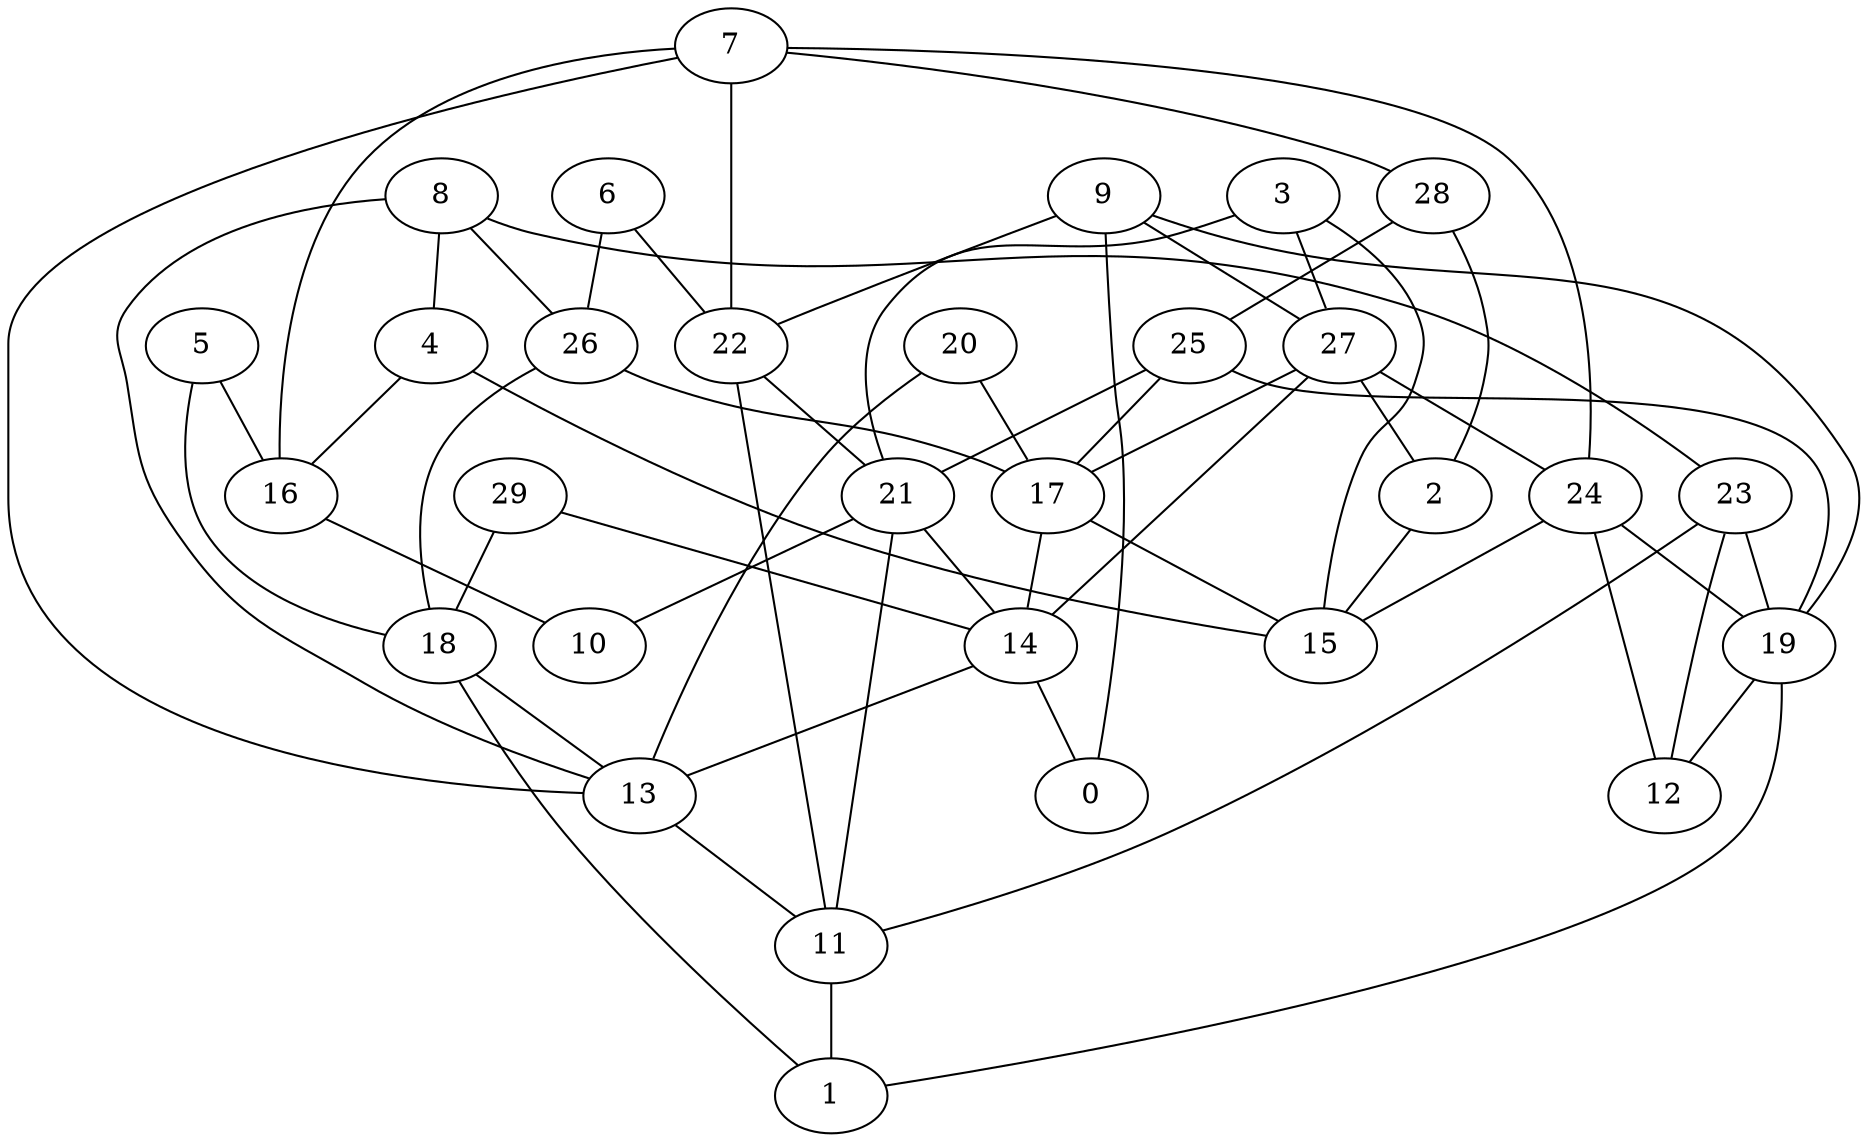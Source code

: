 digraph GG_graph {

subgraph G_graph {
edge [color = black]
"26" -> "18" [dir = none]
"8" -> "4" [dir = none]
"8" -> "23" [dir = none]
"29" -> "14" [dir = none]
"29" -> "18" [dir = none]
"13" -> "11" [dir = none]
"9" -> "27" [dir = none]
"9" -> "0" [dir = none]
"9" -> "22" [dir = none]
"22" -> "11" [dir = none]
"18" -> "13" [dir = none]
"11" -> "1" [dir = none]
"17" -> "14" [dir = none]
"27" -> "2" [dir = none]
"27" -> "24" [dir = none]
"7" -> "28" [dir = none]
"7" -> "22" [dir = none]
"5" -> "16" [dir = none]
"5" -> "18" [dir = none]
"6" -> "26" [dir = none]
"3" -> "15" [dir = none]
"23" -> "11" [dir = none]
"21" -> "10" [dir = none]
"21" -> "11" [dir = none]
"20" -> "17" [dir = none]
"24" -> "15" [dir = none]
"24" -> "19" [dir = none]
"19" -> "12" [dir = none]
"25" -> "17" [dir = none]
"6" -> "22" [dir = none]
"26" -> "17" [dir = none]
"3" -> "21" [dir = none]
"23" -> "12" [dir = none]
"20" -> "13" [dir = none]
"4" -> "16" [dir = none]
"14" -> "0" [dir = none]
"7" -> "16" [dir = none]
"7" -> "24" [dir = none]
"28" -> "25" [dir = none]
"7" -> "13" [dir = none]
"18" -> "1" [dir = none]
"17" -> "15" [dir = none]
"3" -> "27" [dir = none]
"27" -> "14" [dir = none]
"23" -> "19" [dir = none]
"9" -> "19" [dir = none]
"19" -> "1" [dir = none]
"14" -> "13" [dir = none]
"28" -> "2" [dir = none]
"8" -> "13" [dir = none]
"16" -> "10" [dir = none]
"25" -> "21" [dir = none]
"2" -> "15" [dir = none]
"21" -> "14" [dir = none]
"8" -> "26" [dir = none]
"27" -> "17" [dir = none]
"22" -> "21" [dir = none]
"24" -> "12" [dir = none]
"25" -> "19" [dir = none]
"4" -> "15" [dir = none]
}

}
